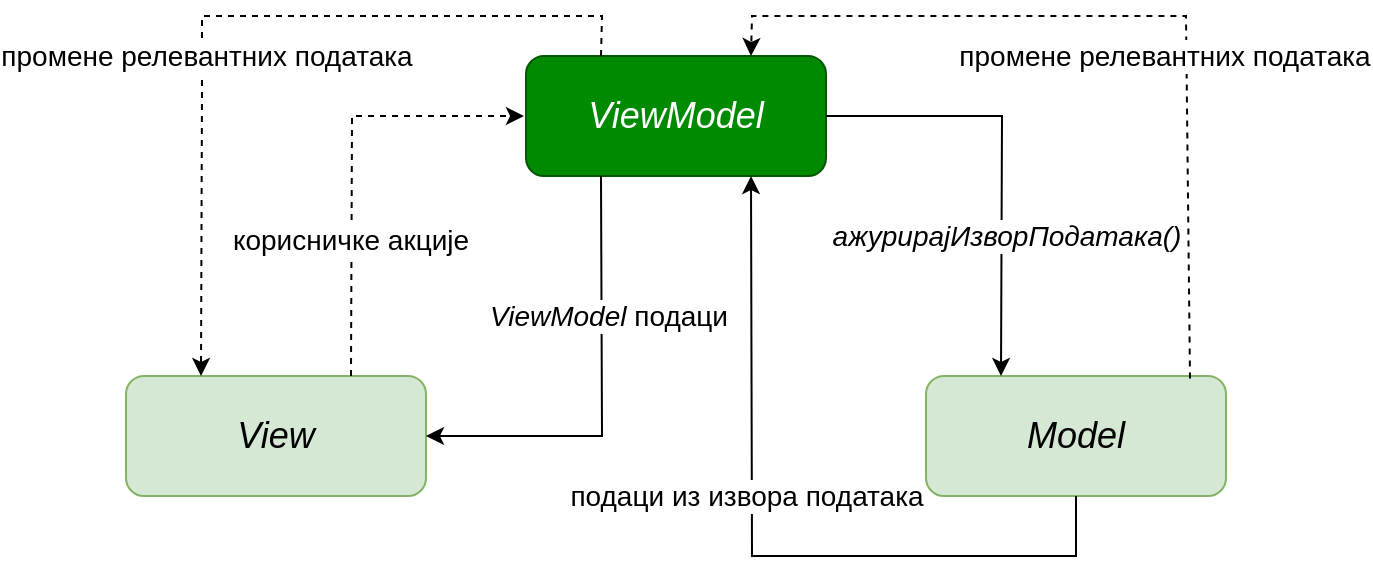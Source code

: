 <mxfile version="28.2.5">
  <diagram id="fhuW-SksWIT_uSwotIcj" name="Page-1">
    <mxGraphModel dx="1042" dy="626" grid="1" gridSize="10" guides="1" tooltips="1" connect="1" arrows="1" fold="1" page="1" pageScale="1" pageWidth="1100" pageHeight="850" math="0" shadow="0">
      <root>
        <mxCell id="0" />
        <mxCell id="1" parent="0" />
        <mxCell id="2qniT-uCGRvmTBl2dVnh-1" value="&lt;font style=&quot;font-size: 18px;&quot;&gt;&lt;i style=&quot;&quot;&gt;ViewModel&lt;/i&gt;&lt;/font&gt;" style="rounded=1;whiteSpace=wrap;html=1;fillColor=#008a00;strokeColor=#005700;fontColor=#ffffff;" parent="1" vertex="1">
          <mxGeometry x="350" y="90" width="150" height="60" as="geometry" />
        </mxCell>
        <mxCell id="2qniT-uCGRvmTBl2dVnh-2" value="&lt;font style=&quot;font-size: 18px;&quot;&gt;&lt;i style=&quot;&quot;&gt;View&lt;/i&gt;&lt;/font&gt;" style="rounded=1;whiteSpace=wrap;html=1;fillColor=#d5e8d4;strokeColor=#82b366;" parent="1" vertex="1">
          <mxGeometry x="150" y="250" width="150" height="60" as="geometry" />
        </mxCell>
        <mxCell id="2qniT-uCGRvmTBl2dVnh-3" value="&lt;font style=&quot;font-size: 18px;&quot;&gt;&lt;i style=&quot;&quot;&gt;Model&lt;/i&gt;&lt;/font&gt;" style="rounded=1;whiteSpace=wrap;html=1;fillColor=#d5e8d4;strokeColor=#82b366;" parent="1" vertex="1">
          <mxGeometry x="550" y="250" width="150" height="60" as="geometry" />
        </mxCell>
        <mxCell id="2qniT-uCGRvmTBl2dVnh-9" value="" style="endArrow=classic;html=1;rounded=0;exitX=0.75;exitY=0;exitDx=0;exitDy=0;dashed=1;" parent="1" source="2qniT-uCGRvmTBl2dVnh-2" edge="1">
          <mxGeometry width="50" height="50" relative="1" as="geometry">
            <mxPoint x="300" y="190" as="sourcePoint" />
            <mxPoint x="349" y="120" as="targetPoint" />
            <Array as="points">
              <mxPoint x="263" y="120" />
            </Array>
          </mxGeometry>
        </mxCell>
        <mxCell id="2qniT-uCGRvmTBl2dVnh-12" value="&lt;font style=&quot;font-size: 14px;&quot;&gt;корисничке акције&lt;/font&gt;" style="edgeLabel;html=1;align=center;verticalAlign=middle;resizable=0;points=[];" parent="2qniT-uCGRvmTBl2dVnh-9" vertex="1" connectable="0">
          <mxGeometry x="-0.001" y="1" relative="1" as="geometry">
            <mxPoint y="40" as="offset" />
          </mxGeometry>
        </mxCell>
        <mxCell id="2qniT-uCGRvmTBl2dVnh-10" value="" style="endArrow=classic;html=1;rounded=0;exitX=0.25;exitY=1;exitDx=0;exitDy=0;entryX=1;entryY=0.5;entryDx=0;entryDy=0;" parent="1" source="2qniT-uCGRvmTBl2dVnh-1" target="2qniT-uCGRvmTBl2dVnh-2" edge="1">
          <mxGeometry width="50" height="50" relative="1" as="geometry">
            <mxPoint x="360" y="180" as="sourcePoint" />
            <mxPoint x="410" y="130" as="targetPoint" />
            <Array as="points">
              <mxPoint x="388" y="280" />
            </Array>
          </mxGeometry>
        </mxCell>
        <mxCell id="2qniT-uCGRvmTBl2dVnh-11" value="&lt;font style=&quot;font-size: 14px;&quot;&gt;&lt;i&gt;ViewModel&lt;/i&gt; подаци&lt;/font&gt;" style="edgeLabel;html=1;align=center;verticalAlign=middle;resizable=0;points=[];" parent="2qniT-uCGRvmTBl2dVnh-10" vertex="1" connectable="0">
          <mxGeometry x="0.355" y="1" relative="1" as="geometry">
            <mxPoint x="20" y="-61" as="offset" />
          </mxGeometry>
        </mxCell>
        <mxCell id="2qniT-uCGRvmTBl2dVnh-13" value="" style="endArrow=classic;html=1;rounded=0;entryX=0.75;entryY=1;entryDx=0;entryDy=0;exitX=0.5;exitY=1;exitDx=0;exitDy=0;" parent="1" source="2qniT-uCGRvmTBl2dVnh-3" target="2qniT-uCGRvmTBl2dVnh-1" edge="1">
          <mxGeometry width="50" height="50" relative="1" as="geometry">
            <mxPoint x="590" y="250" as="sourcePoint" />
            <mxPoint x="430" y="160" as="targetPoint" />
            <Array as="points">
              <mxPoint x="625" y="340" />
              <mxPoint x="463" y="340" />
            </Array>
          </mxGeometry>
        </mxCell>
        <mxCell id="2qniT-uCGRvmTBl2dVnh-14" value="&lt;font style=&quot;font-size: 14px;&quot;&gt;подаци из извора података&lt;/font&gt;" style="edgeLabel;html=1;align=center;verticalAlign=middle;resizable=0;points=[];" parent="2qniT-uCGRvmTBl2dVnh-13" vertex="1" connectable="0">
          <mxGeometry x="-0.048" relative="1" as="geometry">
            <mxPoint x="-13" y="-30" as="offset" />
          </mxGeometry>
        </mxCell>
        <mxCell id="2qniT-uCGRvmTBl2dVnh-15" value="" style="endArrow=classic;html=1;rounded=0;exitX=0.25;exitY=0;exitDx=0;exitDy=0;entryX=0.25;entryY=0;entryDx=0;entryDy=0;dashed=1;" parent="1" source="2qniT-uCGRvmTBl2dVnh-1" target="2qniT-uCGRvmTBl2dVnh-2" edge="1">
          <mxGeometry width="50" height="50" relative="1" as="geometry">
            <mxPoint x="400" y="190" as="sourcePoint" />
            <mxPoint x="450" y="140" as="targetPoint" />
            <Array as="points">
              <mxPoint x="388" y="70" />
              <mxPoint x="188" y="70" />
              <mxPoint x="188" y="105" />
            </Array>
          </mxGeometry>
        </mxCell>
        <mxCell id="2qniT-uCGRvmTBl2dVnh-16" value="&lt;font style=&quot;font-size: 14px;&quot;&gt;промене релевантних података&lt;/font&gt;" style="edgeLabel;html=1;align=center;verticalAlign=middle;resizable=0;points=[];" parent="2qniT-uCGRvmTBl2dVnh-15" vertex="1" connectable="0">
          <mxGeometry x="0.202" y="-2" relative="1" as="geometry">
            <mxPoint x="4" y="-1" as="offset" />
          </mxGeometry>
        </mxCell>
        <mxCell id="2qniT-uCGRvmTBl2dVnh-17" value="" style="endArrow=classic;html=1;rounded=0;exitX=1;exitY=0.5;exitDx=0;exitDy=0;entryX=0.25;entryY=0;entryDx=0;entryDy=0;" parent="1" source="2qniT-uCGRvmTBl2dVnh-1" target="2qniT-uCGRvmTBl2dVnh-3" edge="1">
          <mxGeometry width="50" height="50" relative="1" as="geometry">
            <mxPoint x="420" y="190" as="sourcePoint" />
            <mxPoint x="470" y="140" as="targetPoint" />
            <Array as="points">
              <mxPoint x="588" y="120" />
            </Array>
          </mxGeometry>
        </mxCell>
        <mxCell id="2qniT-uCGRvmTBl2dVnh-18" value="&lt;i&gt;&lt;font style=&quot;font-size: 14px;&quot;&gt;ажурирајИзворПодатака()&lt;/font&gt;&lt;/i&gt;" style="edgeLabel;html=1;align=center;verticalAlign=middle;resizable=0;points=[];" parent="2qniT-uCGRvmTBl2dVnh-17" vertex="1" connectable="0">
          <mxGeometry x="0.152" y="1" relative="1" as="geometry">
            <mxPoint x="1" y="22" as="offset" />
          </mxGeometry>
        </mxCell>
        <mxCell id="2qniT-uCGRvmTBl2dVnh-19" value="" style="endArrow=classic;html=1;rounded=0;exitX=0.88;exitY=0.02;exitDx=0;exitDy=0;entryX=0.75;entryY=0;entryDx=0;entryDy=0;dashed=1;exitPerimeter=0;" parent="1" source="2qniT-uCGRvmTBl2dVnh-3" target="2qniT-uCGRvmTBl2dVnh-1" edge="1">
          <mxGeometry width="50" height="50" relative="1" as="geometry">
            <mxPoint x="740" y="80" as="sourcePoint" />
            <mxPoint x="540" y="240" as="targetPoint" />
            <Array as="points">
              <mxPoint x="680" y="70" />
              <mxPoint x="463" y="70" />
            </Array>
          </mxGeometry>
        </mxCell>
        <mxCell id="2qniT-uCGRvmTBl2dVnh-20" value="&lt;font style=&quot;font-size: 14px;&quot;&gt;промене релевантних података&lt;/font&gt;" style="edgeLabel;html=1;align=center;verticalAlign=middle;resizable=0;points=[];" parent="2qniT-uCGRvmTBl2dVnh-19" vertex="1" connectable="0">
          <mxGeometry x="0.202" y="-2" relative="1" as="geometry">
            <mxPoint x="59" y="22" as="offset" />
          </mxGeometry>
        </mxCell>
      </root>
    </mxGraphModel>
  </diagram>
</mxfile>
